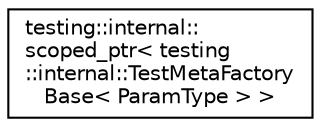 digraph "Graphical Class Hierarchy"
{
 // LATEX_PDF_SIZE
  edge [fontname="Helvetica",fontsize="10",labelfontname="Helvetica",labelfontsize="10"];
  node [fontname="Helvetica",fontsize="10",shape=record];
  rankdir="LR";
  Node0 [label="testing::internal::\lscoped_ptr\< testing\l::internal::TestMetaFactory\lBase\< ParamType \> \>",height=0.2,width=0.4,color="black", fillcolor="white", style="filled",URL="$classtesting_1_1internal_1_1scoped__ptr.html",tooltip=" "];
}

